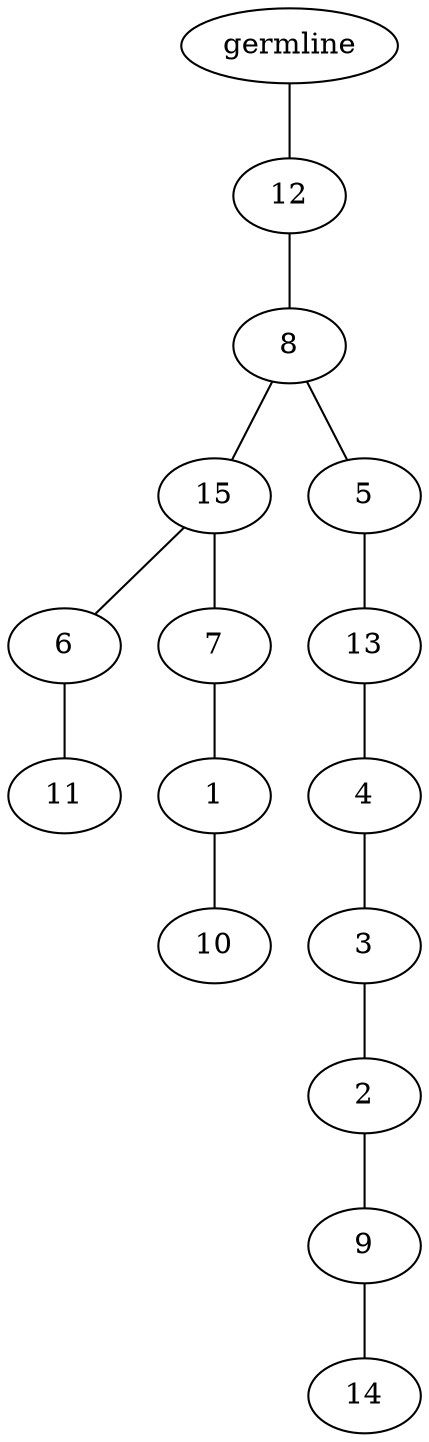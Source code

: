 graph tree {
    "140238982428032" [label="germline"];
    "140238982327552" [label="12"];
    "140238982325584" [label="8"];
    "140238982326208" [label="15"];
    "140238982327408" [label="6"];
    "140238982326064" [label="11"];
    "140238982324384" [label="7"];
    "140238982324816" [label="1"];
    "140238982528352" [label="10"];
    "140238982328128" [label="5"];
    "140238982527680" [label="13"];
    "140238982528544" [label="4"];
    "140238985795088" [label="3"];
    "140238985795040" [label="2"];
    "140238982299504" [label="9"];
    "140238982298640" [label="14"];
    "140238982428032" -- "140238982327552";
    "140238982327552" -- "140238982325584";
    "140238982325584" -- "140238982326208";
    "140238982325584" -- "140238982328128";
    "140238982326208" -- "140238982327408";
    "140238982326208" -- "140238982324384";
    "140238982327408" -- "140238982326064";
    "140238982324384" -- "140238982324816";
    "140238982324816" -- "140238982528352";
    "140238982328128" -- "140238982527680";
    "140238982527680" -- "140238982528544";
    "140238982528544" -- "140238985795088";
    "140238985795088" -- "140238985795040";
    "140238985795040" -- "140238982299504";
    "140238982299504" -- "140238982298640";
}
